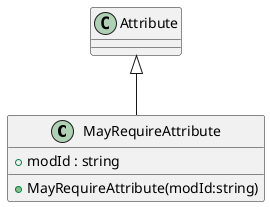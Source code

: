 @startuml
class MayRequireAttribute {
    + modId : string
    + MayRequireAttribute(modId:string)
}
Attribute <|-- MayRequireAttribute
@enduml
